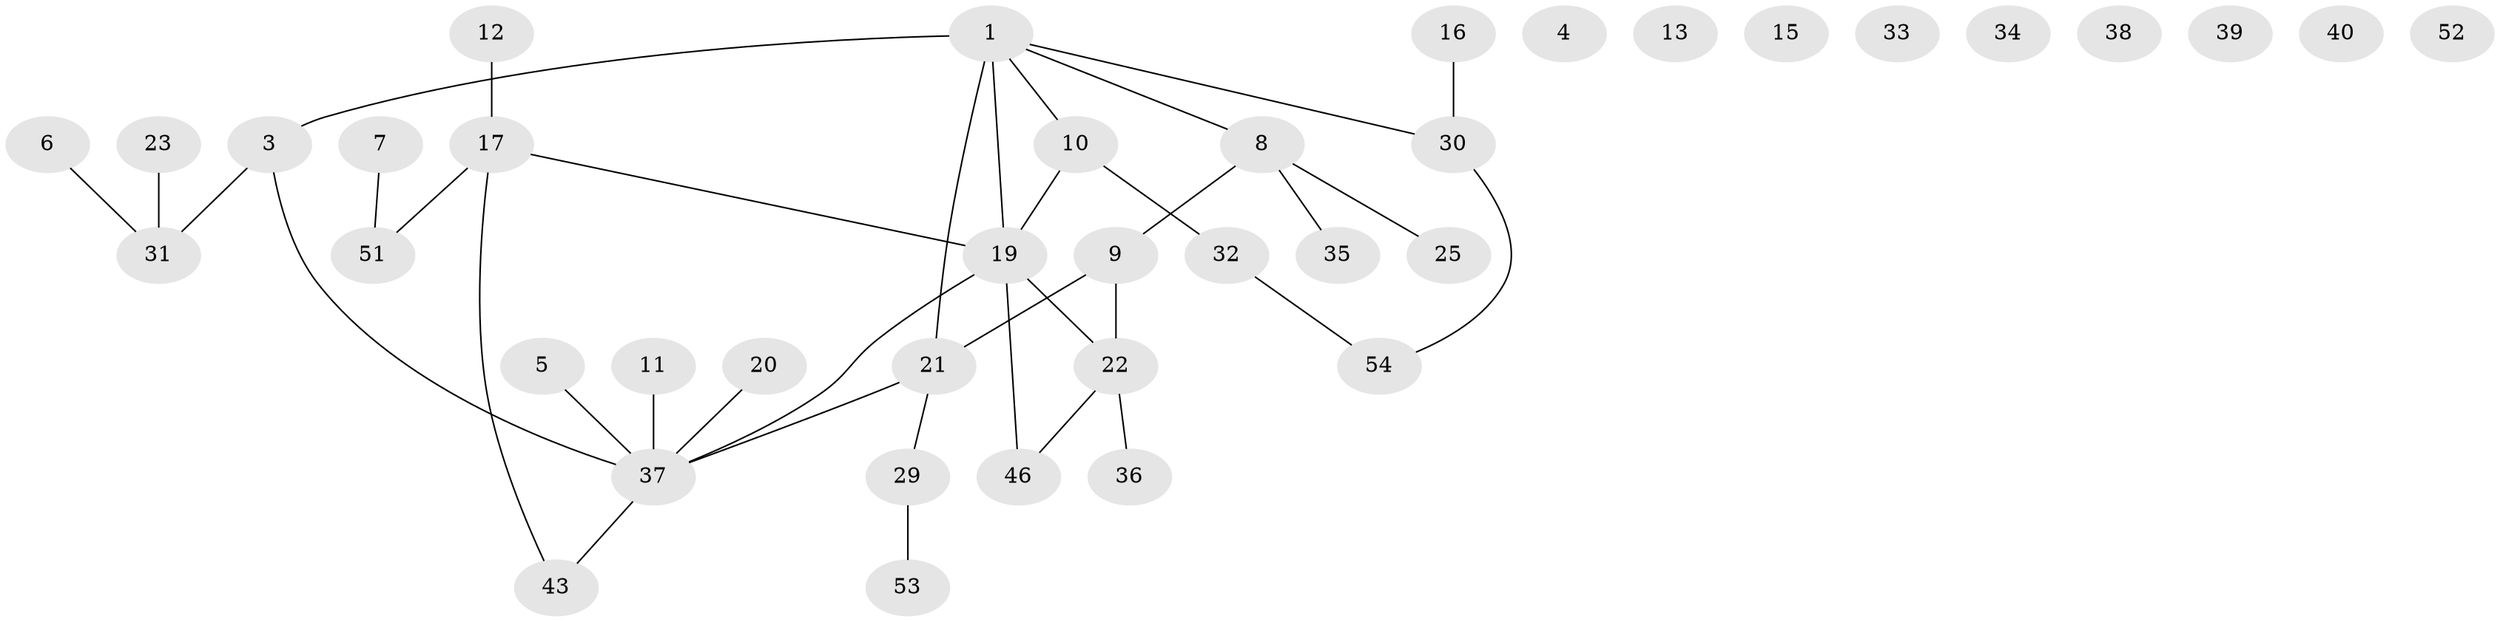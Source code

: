 // original degree distribution, {4: 0.12280701754385964, 5: 0.03508771929824561, 2: 0.2631578947368421, 0: 0.15789473684210525, 1: 0.2631578947368421, 3: 0.14035087719298245, 7: 0.017543859649122806}
// Generated by graph-tools (version 1.1) at 2025/41/03/06/25 10:41:20]
// undirected, 39 vertices, 37 edges
graph export_dot {
graph [start="1"]
  node [color=gray90,style=filled];
  1 [super="+2"];
  3 [super="+27"];
  4;
  5 [super="+28"];
  6;
  7;
  8 [super="+41"];
  9 [super="+49"];
  10 [super="+14"];
  11;
  12;
  13;
  15;
  16;
  17 [super="+18"];
  19 [super="+24"];
  20;
  21 [super="+56"];
  22 [super="+47"];
  23;
  25 [super="+26"];
  29 [super="+45"];
  30 [super="+50"];
  31 [super="+44"];
  32 [super="+42"];
  33;
  34;
  35;
  36;
  37 [super="+48"];
  38;
  39;
  40;
  43 [super="+55"];
  46 [super="+57"];
  51;
  52;
  53;
  54;
  1 -- 3;
  1 -- 21 [weight=2];
  1 -- 8;
  1 -- 10;
  1 -- 30;
  1 -- 19;
  3 -- 37;
  3 -- 31;
  5 -- 37;
  6 -- 31;
  7 -- 51;
  8 -- 9;
  8 -- 35;
  8 -- 25;
  9 -- 21;
  9 -- 22;
  10 -- 32;
  10 -- 19;
  11 -- 37;
  12 -- 17;
  16 -- 30;
  17 -- 19;
  17 -- 43;
  17 -- 51;
  19 -- 37;
  19 -- 22;
  19 -- 46;
  20 -- 37;
  21 -- 29;
  21 -- 37;
  22 -- 36 [weight=2];
  22 -- 46;
  23 -- 31;
  29 -- 53;
  30 -- 54;
  32 -- 54;
  37 -- 43;
}
